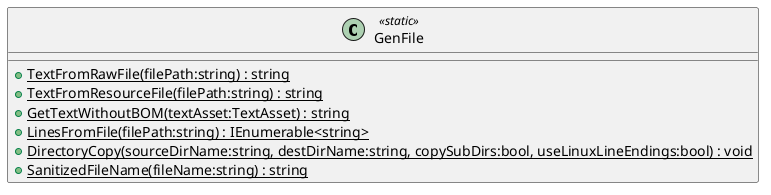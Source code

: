 @startuml
class GenFile <<static>> {
    + {static} TextFromRawFile(filePath:string) : string
    + {static} TextFromResourceFile(filePath:string) : string
    + {static} GetTextWithoutBOM(textAsset:TextAsset) : string
    + {static} LinesFromFile(filePath:string) : IEnumerable<string>
    + {static} DirectoryCopy(sourceDirName:string, destDirName:string, copySubDirs:bool, useLinuxLineEndings:bool) : void
    + {static} SanitizedFileName(fileName:string) : string
}
@enduml
